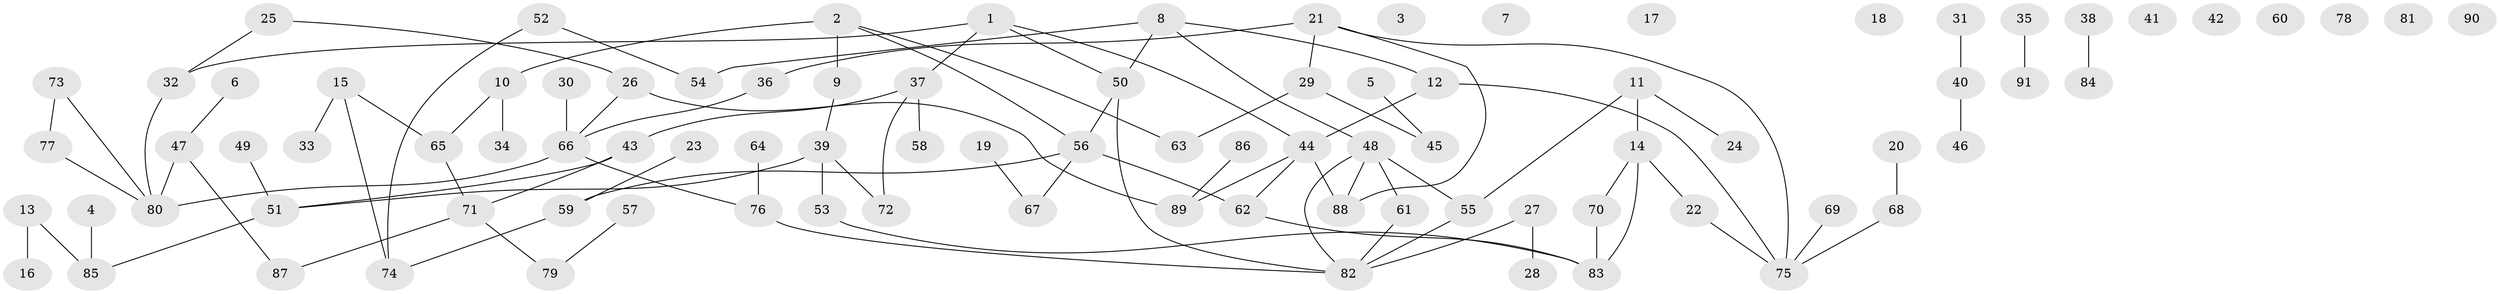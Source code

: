 // coarse degree distribution, {4: 0.2727272727272727, 5: 0.06060606060606061, 2: 0.21212121212121213, 3: 0.18181818181818182, 6: 0.030303030303030304, 1: 0.21212121212121213, 7: 0.030303030303030304}
// Generated by graph-tools (version 1.1) at 2025/35/03/04/25 23:35:58]
// undirected, 91 vertices, 100 edges
graph export_dot {
  node [color=gray90,style=filled];
  1;
  2;
  3;
  4;
  5;
  6;
  7;
  8;
  9;
  10;
  11;
  12;
  13;
  14;
  15;
  16;
  17;
  18;
  19;
  20;
  21;
  22;
  23;
  24;
  25;
  26;
  27;
  28;
  29;
  30;
  31;
  32;
  33;
  34;
  35;
  36;
  37;
  38;
  39;
  40;
  41;
  42;
  43;
  44;
  45;
  46;
  47;
  48;
  49;
  50;
  51;
  52;
  53;
  54;
  55;
  56;
  57;
  58;
  59;
  60;
  61;
  62;
  63;
  64;
  65;
  66;
  67;
  68;
  69;
  70;
  71;
  72;
  73;
  74;
  75;
  76;
  77;
  78;
  79;
  80;
  81;
  82;
  83;
  84;
  85;
  86;
  87;
  88;
  89;
  90;
  91;
  1 -- 32;
  1 -- 37;
  1 -- 44;
  1 -- 50;
  2 -- 9;
  2 -- 10;
  2 -- 56;
  2 -- 63;
  4 -- 85;
  5 -- 45;
  6 -- 47;
  8 -- 12;
  8 -- 48;
  8 -- 50;
  8 -- 54;
  9 -- 39;
  10 -- 34;
  10 -- 65;
  11 -- 14;
  11 -- 24;
  11 -- 55;
  12 -- 44;
  12 -- 75;
  13 -- 16;
  13 -- 85;
  14 -- 22;
  14 -- 70;
  14 -- 83;
  15 -- 33;
  15 -- 65;
  15 -- 74;
  19 -- 67;
  20 -- 68;
  21 -- 29;
  21 -- 36;
  21 -- 75;
  21 -- 88;
  22 -- 75;
  23 -- 59;
  25 -- 26;
  25 -- 32;
  26 -- 66;
  26 -- 89;
  27 -- 28;
  27 -- 82;
  29 -- 45;
  29 -- 63;
  30 -- 66;
  31 -- 40;
  32 -- 80;
  35 -- 91;
  36 -- 66;
  37 -- 43;
  37 -- 58;
  37 -- 72;
  38 -- 84;
  39 -- 51;
  39 -- 53;
  39 -- 72;
  40 -- 46;
  43 -- 51;
  43 -- 71;
  44 -- 62;
  44 -- 88;
  44 -- 89;
  47 -- 80;
  47 -- 87;
  48 -- 55;
  48 -- 61;
  48 -- 82;
  48 -- 88;
  49 -- 51;
  50 -- 56;
  50 -- 82;
  51 -- 85;
  52 -- 54;
  52 -- 74;
  53 -- 83;
  55 -- 82;
  56 -- 59;
  56 -- 62;
  56 -- 67;
  57 -- 79;
  59 -- 74;
  61 -- 82;
  62 -- 83;
  64 -- 76;
  65 -- 71;
  66 -- 76;
  66 -- 80;
  68 -- 75;
  69 -- 75;
  70 -- 83;
  71 -- 79;
  71 -- 87;
  73 -- 77;
  73 -- 80;
  76 -- 82;
  77 -- 80;
  86 -- 89;
}
